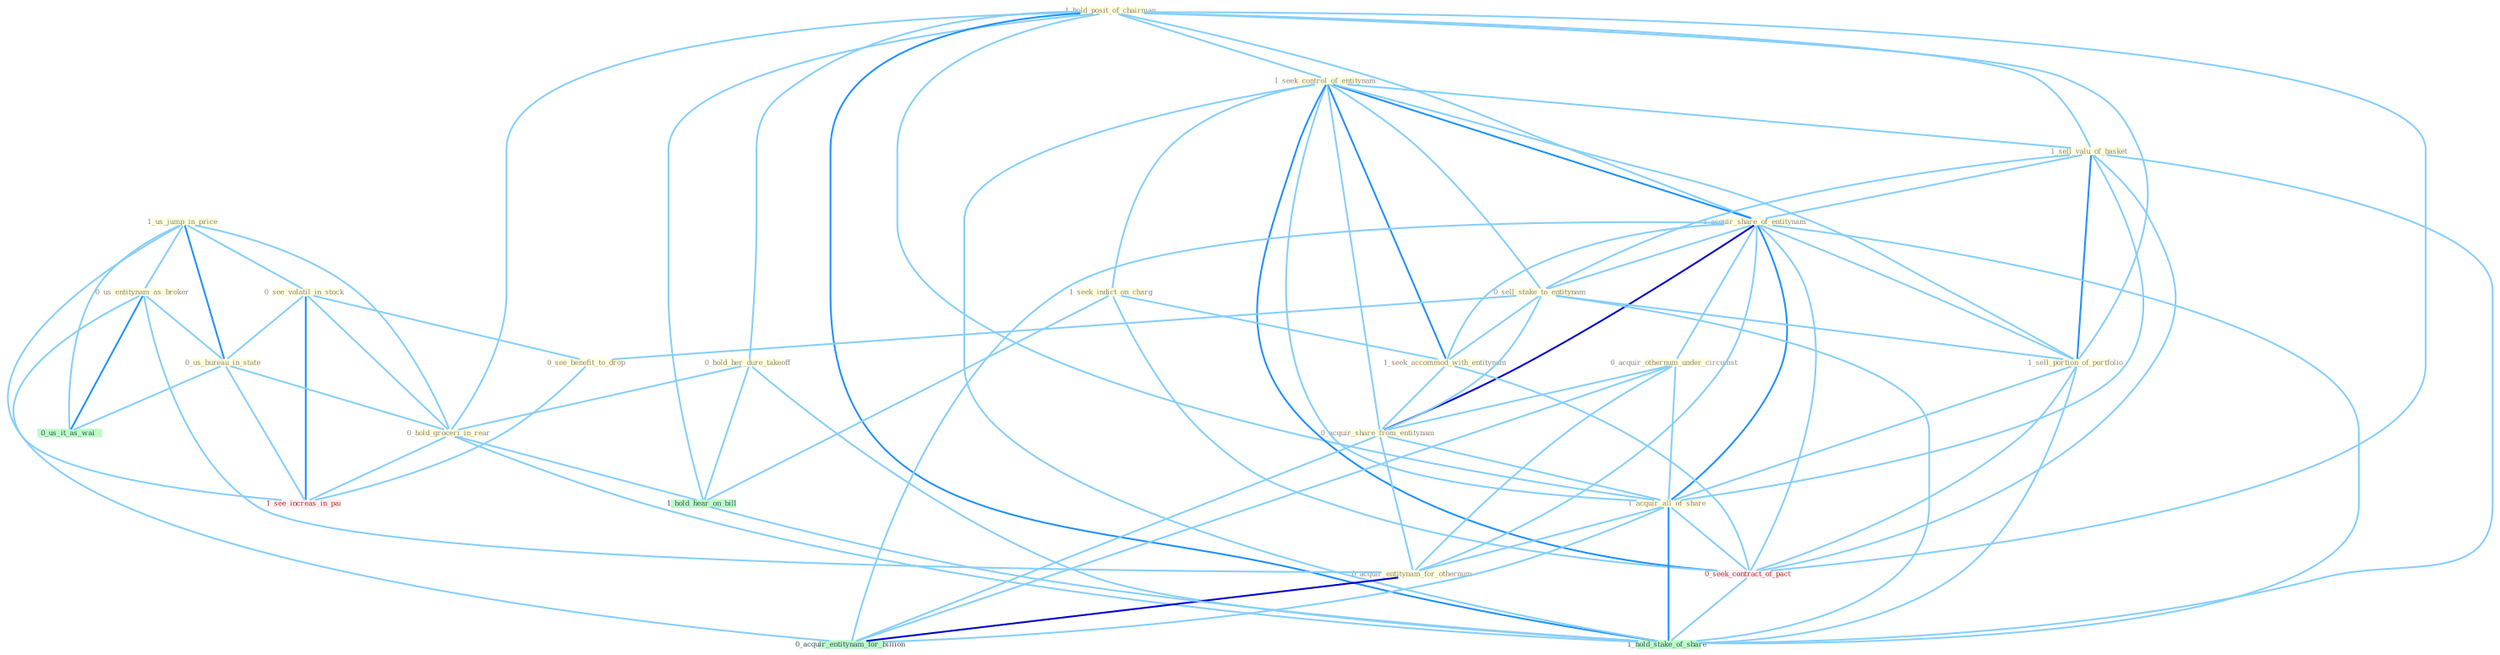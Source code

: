 Graph G{ 
    node
    [shape=polygon,style=filled,width=.5,height=.06,color="#BDFCC9",fixedsize=true,fontsize=4,
    fontcolor="#2f4f4f"];
    {node
    [color="#ffffe0", fontcolor="#8b7d6b"] "1_us_jump_in_price " "1_hold_posit_of_chairman " "0_us_entitynam_as_broker " "0_see_volatil_in_stock " "1_seek_control_of_entitynam " "1_sell_valu_of_basket " "0_hold_her_dure_takeoff " "1_acquir_share_of_entitynam " "0_sell_stake_to_entitynam " "0_us_bureau_in_state " "1_seek_indict_on_charg " "1_seek_accommod_with_entitynam " "0_acquir_othernum_under_circumst " "0_acquir_share_from_entitynam " "1_sell_portion_of_portfolio " "0_hold_groceri_in_rear " "1_acquir_all_of_share " "0_see_benefit_to_drop " "0_acquir_entitynam_for_othernum "}
{node [color="#fff0f5", fontcolor="#b22222"] "0_seek_contract_of_pact " "1_see_increas_in_pai "}
edge [color="#B0E2FF"];

	"1_us_jump_in_price " -- "0_us_entitynam_as_broker " [w="1", color="#87cefa" ];
	"1_us_jump_in_price " -- "0_see_volatil_in_stock " [w="1", color="#87cefa" ];
	"1_us_jump_in_price " -- "0_us_bureau_in_state " [w="2", color="#1e90ff" , len=0.8];
	"1_us_jump_in_price " -- "0_hold_groceri_in_rear " [w="1", color="#87cefa" ];
	"1_us_jump_in_price " -- "0_us_it_as_wai " [w="1", color="#87cefa" ];
	"1_us_jump_in_price " -- "1_see_increas_in_pai " [w="1", color="#87cefa" ];
	"1_hold_posit_of_chairman " -- "1_seek_control_of_entitynam " [w="1", color="#87cefa" ];
	"1_hold_posit_of_chairman " -- "1_sell_valu_of_basket " [w="1", color="#87cefa" ];
	"1_hold_posit_of_chairman " -- "0_hold_her_dure_takeoff " [w="1", color="#87cefa" ];
	"1_hold_posit_of_chairman " -- "1_acquir_share_of_entitynam " [w="1", color="#87cefa" ];
	"1_hold_posit_of_chairman " -- "1_sell_portion_of_portfolio " [w="1", color="#87cefa" ];
	"1_hold_posit_of_chairman " -- "0_hold_groceri_in_rear " [w="1", color="#87cefa" ];
	"1_hold_posit_of_chairman " -- "1_acquir_all_of_share " [w="1", color="#87cefa" ];
	"1_hold_posit_of_chairman " -- "0_seek_contract_of_pact " [w="1", color="#87cefa" ];
	"1_hold_posit_of_chairman " -- "1_hold_hear_on_bill " [w="1", color="#87cefa" ];
	"1_hold_posit_of_chairman " -- "1_hold_stake_of_share " [w="2", color="#1e90ff" , len=0.8];
	"0_us_entitynam_as_broker " -- "0_us_bureau_in_state " [w="1", color="#87cefa" ];
	"0_us_entitynam_as_broker " -- "0_acquir_entitynam_for_othernum " [w="1", color="#87cefa" ];
	"0_us_entitynam_as_broker " -- "0_us_it_as_wai " [w="2", color="#1e90ff" , len=0.8];
	"0_us_entitynam_as_broker " -- "0_acquir_entitynam_for_billion " [w="1", color="#87cefa" ];
	"0_see_volatil_in_stock " -- "0_us_bureau_in_state " [w="1", color="#87cefa" ];
	"0_see_volatil_in_stock " -- "0_hold_groceri_in_rear " [w="1", color="#87cefa" ];
	"0_see_volatil_in_stock " -- "0_see_benefit_to_drop " [w="1", color="#87cefa" ];
	"0_see_volatil_in_stock " -- "1_see_increas_in_pai " [w="2", color="#1e90ff" , len=0.8];
	"1_seek_control_of_entitynam " -- "1_sell_valu_of_basket " [w="1", color="#87cefa" ];
	"1_seek_control_of_entitynam " -- "1_acquir_share_of_entitynam " [w="2", color="#1e90ff" , len=0.8];
	"1_seek_control_of_entitynam " -- "0_sell_stake_to_entitynam " [w="1", color="#87cefa" ];
	"1_seek_control_of_entitynam " -- "1_seek_indict_on_charg " [w="1", color="#87cefa" ];
	"1_seek_control_of_entitynam " -- "1_seek_accommod_with_entitynam " [w="2", color="#1e90ff" , len=0.8];
	"1_seek_control_of_entitynam " -- "0_acquir_share_from_entitynam " [w="1", color="#87cefa" ];
	"1_seek_control_of_entitynam " -- "1_sell_portion_of_portfolio " [w="1", color="#87cefa" ];
	"1_seek_control_of_entitynam " -- "1_acquir_all_of_share " [w="1", color="#87cefa" ];
	"1_seek_control_of_entitynam " -- "0_seek_contract_of_pact " [w="2", color="#1e90ff" , len=0.8];
	"1_seek_control_of_entitynam " -- "1_hold_stake_of_share " [w="1", color="#87cefa" ];
	"1_sell_valu_of_basket " -- "1_acquir_share_of_entitynam " [w="1", color="#87cefa" ];
	"1_sell_valu_of_basket " -- "0_sell_stake_to_entitynam " [w="1", color="#87cefa" ];
	"1_sell_valu_of_basket " -- "1_sell_portion_of_portfolio " [w="2", color="#1e90ff" , len=0.8];
	"1_sell_valu_of_basket " -- "1_acquir_all_of_share " [w="1", color="#87cefa" ];
	"1_sell_valu_of_basket " -- "0_seek_contract_of_pact " [w="1", color="#87cefa" ];
	"1_sell_valu_of_basket " -- "1_hold_stake_of_share " [w="1", color="#87cefa" ];
	"0_hold_her_dure_takeoff " -- "0_hold_groceri_in_rear " [w="1", color="#87cefa" ];
	"0_hold_her_dure_takeoff " -- "1_hold_hear_on_bill " [w="1", color="#87cefa" ];
	"0_hold_her_dure_takeoff " -- "1_hold_stake_of_share " [w="1", color="#87cefa" ];
	"1_acquir_share_of_entitynam " -- "0_sell_stake_to_entitynam " [w="1", color="#87cefa" ];
	"1_acquir_share_of_entitynam " -- "1_seek_accommod_with_entitynam " [w="1", color="#87cefa" ];
	"1_acquir_share_of_entitynam " -- "0_acquir_othernum_under_circumst " [w="1", color="#87cefa" ];
	"1_acquir_share_of_entitynam " -- "0_acquir_share_from_entitynam " [w="3", color="#0000cd" , len=0.6];
	"1_acquir_share_of_entitynam " -- "1_sell_portion_of_portfolio " [w="1", color="#87cefa" ];
	"1_acquir_share_of_entitynam " -- "1_acquir_all_of_share " [w="2", color="#1e90ff" , len=0.8];
	"1_acquir_share_of_entitynam " -- "0_acquir_entitynam_for_othernum " [w="1", color="#87cefa" ];
	"1_acquir_share_of_entitynam " -- "0_seek_contract_of_pact " [w="1", color="#87cefa" ];
	"1_acquir_share_of_entitynam " -- "0_acquir_entitynam_for_billion " [w="1", color="#87cefa" ];
	"1_acquir_share_of_entitynam " -- "1_hold_stake_of_share " [w="1", color="#87cefa" ];
	"0_sell_stake_to_entitynam " -- "1_seek_accommod_with_entitynam " [w="1", color="#87cefa" ];
	"0_sell_stake_to_entitynam " -- "0_acquir_share_from_entitynam " [w="1", color="#87cefa" ];
	"0_sell_stake_to_entitynam " -- "1_sell_portion_of_portfolio " [w="1", color="#87cefa" ];
	"0_sell_stake_to_entitynam " -- "0_see_benefit_to_drop " [w="1", color="#87cefa" ];
	"0_sell_stake_to_entitynam " -- "1_hold_stake_of_share " [w="1", color="#87cefa" ];
	"0_us_bureau_in_state " -- "0_hold_groceri_in_rear " [w="1", color="#87cefa" ];
	"0_us_bureau_in_state " -- "0_us_it_as_wai " [w="1", color="#87cefa" ];
	"0_us_bureau_in_state " -- "1_see_increas_in_pai " [w="1", color="#87cefa" ];
	"1_seek_indict_on_charg " -- "1_seek_accommod_with_entitynam " [w="1", color="#87cefa" ];
	"1_seek_indict_on_charg " -- "0_seek_contract_of_pact " [w="1", color="#87cefa" ];
	"1_seek_indict_on_charg " -- "1_hold_hear_on_bill " [w="1", color="#87cefa" ];
	"1_seek_accommod_with_entitynam " -- "0_acquir_share_from_entitynam " [w="1", color="#87cefa" ];
	"1_seek_accommod_with_entitynam " -- "0_seek_contract_of_pact " [w="1", color="#87cefa" ];
	"0_acquir_othernum_under_circumst " -- "0_acquir_share_from_entitynam " [w="1", color="#87cefa" ];
	"0_acquir_othernum_under_circumst " -- "1_acquir_all_of_share " [w="1", color="#87cefa" ];
	"0_acquir_othernum_under_circumst " -- "0_acquir_entitynam_for_othernum " [w="1", color="#87cefa" ];
	"0_acquir_othernum_under_circumst " -- "0_acquir_entitynam_for_billion " [w="1", color="#87cefa" ];
	"0_acquir_share_from_entitynam " -- "1_acquir_all_of_share " [w="1", color="#87cefa" ];
	"0_acquir_share_from_entitynam " -- "0_acquir_entitynam_for_othernum " [w="1", color="#87cefa" ];
	"0_acquir_share_from_entitynam " -- "0_acquir_entitynam_for_billion " [w="1", color="#87cefa" ];
	"1_sell_portion_of_portfolio " -- "1_acquir_all_of_share " [w="1", color="#87cefa" ];
	"1_sell_portion_of_portfolio " -- "0_seek_contract_of_pact " [w="1", color="#87cefa" ];
	"1_sell_portion_of_portfolio " -- "1_hold_stake_of_share " [w="1", color="#87cefa" ];
	"0_hold_groceri_in_rear " -- "1_see_increas_in_pai " [w="1", color="#87cefa" ];
	"0_hold_groceri_in_rear " -- "1_hold_hear_on_bill " [w="1", color="#87cefa" ];
	"0_hold_groceri_in_rear " -- "1_hold_stake_of_share " [w="1", color="#87cefa" ];
	"1_acquir_all_of_share " -- "0_acquir_entitynam_for_othernum " [w="1", color="#87cefa" ];
	"1_acquir_all_of_share " -- "0_seek_contract_of_pact " [w="1", color="#87cefa" ];
	"1_acquir_all_of_share " -- "0_acquir_entitynam_for_billion " [w="1", color="#87cefa" ];
	"1_acquir_all_of_share " -- "1_hold_stake_of_share " [w="2", color="#1e90ff" , len=0.8];
	"0_see_benefit_to_drop " -- "1_see_increas_in_pai " [w="1", color="#87cefa" ];
	"0_acquir_entitynam_for_othernum " -- "0_acquir_entitynam_for_billion " [w="3", color="#0000cd" , len=0.6];
	"0_seek_contract_of_pact " -- "1_hold_stake_of_share " [w="1", color="#87cefa" ];
	"1_hold_hear_on_bill " -- "1_hold_stake_of_share " [w="1", color="#87cefa" ];
}